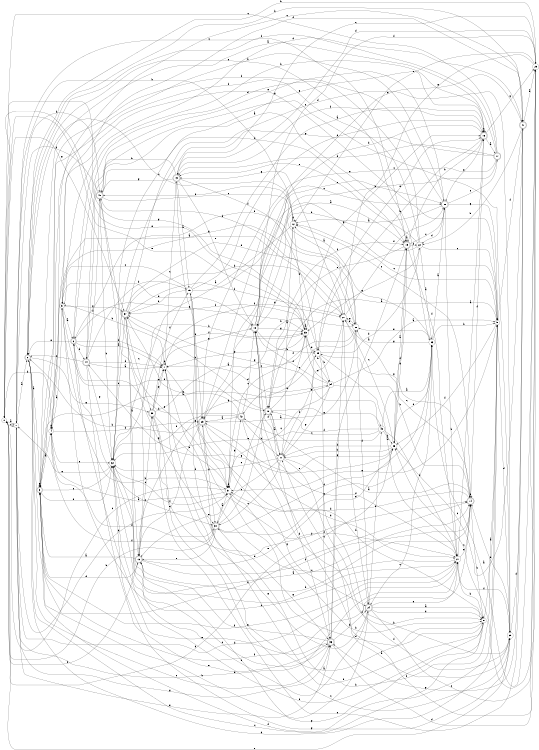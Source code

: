 digraph n37_7 {
__start0 [label="" shape="none"];

rankdir=LR;
size="8,5";

s0 [style="filled", color="black", fillcolor="white" shape="circle", label="0"];
s1 [style="filled", color="black", fillcolor="white" shape="circle", label="1"];
s2 [style="rounded,filled", color="black", fillcolor="white" shape="doublecircle", label="2"];
s3 [style="rounded,filled", color="black", fillcolor="white" shape="doublecircle", label="3"];
s4 [style="filled", color="black", fillcolor="white" shape="circle", label="4"];
s5 [style="filled", color="black", fillcolor="white" shape="circle", label="5"];
s6 [style="rounded,filled", color="black", fillcolor="white" shape="doublecircle", label="6"];
s7 [style="filled", color="black", fillcolor="white" shape="circle", label="7"];
s8 [style="filled", color="black", fillcolor="white" shape="circle", label="8"];
s9 [style="filled", color="black", fillcolor="white" shape="circle", label="9"];
s10 [style="rounded,filled", color="black", fillcolor="white" shape="doublecircle", label="10"];
s11 [style="filled", color="black", fillcolor="white" shape="circle", label="11"];
s12 [style="filled", color="black", fillcolor="white" shape="circle", label="12"];
s13 [style="rounded,filled", color="black", fillcolor="white" shape="doublecircle", label="13"];
s14 [style="rounded,filled", color="black", fillcolor="white" shape="doublecircle", label="14"];
s15 [style="filled", color="black", fillcolor="white" shape="circle", label="15"];
s16 [style="rounded,filled", color="black", fillcolor="white" shape="doublecircle", label="16"];
s17 [style="rounded,filled", color="black", fillcolor="white" shape="doublecircle", label="17"];
s18 [style="rounded,filled", color="black", fillcolor="white" shape="doublecircle", label="18"];
s19 [style="rounded,filled", color="black", fillcolor="white" shape="doublecircle", label="19"];
s20 [style="rounded,filled", color="black", fillcolor="white" shape="doublecircle", label="20"];
s21 [style="filled", color="black", fillcolor="white" shape="circle", label="21"];
s22 [style="filled", color="black", fillcolor="white" shape="circle", label="22"];
s23 [style="filled", color="black", fillcolor="white" shape="circle", label="23"];
s24 [style="rounded,filled", color="black", fillcolor="white" shape="doublecircle", label="24"];
s25 [style="filled", color="black", fillcolor="white" shape="circle", label="25"];
s26 [style="filled", color="black", fillcolor="white" shape="circle", label="26"];
s27 [style="filled", color="black", fillcolor="white" shape="circle", label="27"];
s28 [style="filled", color="black", fillcolor="white" shape="circle", label="28"];
s29 [style="rounded,filled", color="black", fillcolor="white" shape="doublecircle", label="29"];
s30 [style="rounded,filled", color="black", fillcolor="white" shape="doublecircle", label="30"];
s31 [style="filled", color="black", fillcolor="white" shape="circle", label="31"];
s32 [style="filled", color="black", fillcolor="white" shape="circle", label="32"];
s33 [style="filled", color="black", fillcolor="white" shape="circle", label="33"];
s34 [style="filled", color="black", fillcolor="white" shape="circle", label="34"];
s35 [style="filled", color="black", fillcolor="white" shape="circle", label="35"];
s36 [style="rounded,filled", color="black", fillcolor="white" shape="doublecircle", label="36"];
s37 [style="rounded,filled", color="black", fillcolor="white" shape="doublecircle", label="37"];
s38 [style="rounded,filled", color="black", fillcolor="white" shape="doublecircle", label="38"];
s39 [style="filled", color="black", fillcolor="white" shape="circle", label="39"];
s40 [style="rounded,filled", color="black", fillcolor="white" shape="doublecircle", label="40"];
s41 [style="rounded,filled", color="black", fillcolor="white" shape="doublecircle", label="41"];
s42 [style="rounded,filled", color="black", fillcolor="white" shape="doublecircle", label="42"];
s43 [style="rounded,filled", color="black", fillcolor="white" shape="doublecircle", label="43"];
s44 [style="rounded,filled", color="black", fillcolor="white" shape="doublecircle", label="44"];
s45 [style="filled", color="black", fillcolor="white" shape="circle", label="45"];
s0 -> s1 [label="a"];
s0 -> s4 [label="b"];
s0 -> s1 [label="c"];
s0 -> s26 [label="d"];
s0 -> s33 [label="e"];
s0 -> s13 [label="f"];
s0 -> s37 [label="g"];
s1 -> s2 [label="a"];
s1 -> s31 [label="b"];
s1 -> s19 [label="c"];
s1 -> s21 [label="d"];
s1 -> s36 [label="e"];
s1 -> s40 [label="f"];
s1 -> s36 [label="g"];
s2 -> s3 [label="a"];
s2 -> s41 [label="b"];
s2 -> s36 [label="c"];
s2 -> s9 [label="d"];
s2 -> s23 [label="e"];
s2 -> s14 [label="f"];
s2 -> s38 [label="g"];
s3 -> s4 [label="a"];
s3 -> s34 [label="b"];
s3 -> s32 [label="c"];
s3 -> s9 [label="d"];
s3 -> s32 [label="e"];
s3 -> s14 [label="f"];
s3 -> s3 [label="g"];
s4 -> s5 [label="a"];
s4 -> s20 [label="b"];
s4 -> s41 [label="c"];
s4 -> s29 [label="d"];
s4 -> s32 [label="e"];
s4 -> s30 [label="f"];
s4 -> s4 [label="g"];
s5 -> s6 [label="a"];
s5 -> s31 [label="b"];
s5 -> s21 [label="c"];
s5 -> s18 [label="d"];
s5 -> s10 [label="e"];
s5 -> s41 [label="f"];
s5 -> s37 [label="g"];
s6 -> s7 [label="a"];
s6 -> s16 [label="b"];
s6 -> s30 [label="c"];
s6 -> s44 [label="d"];
s6 -> s2 [label="e"];
s6 -> s7 [label="f"];
s6 -> s33 [label="g"];
s7 -> s8 [label="a"];
s7 -> s5 [label="b"];
s7 -> s43 [label="c"];
s7 -> s7 [label="d"];
s7 -> s31 [label="e"];
s7 -> s27 [label="f"];
s7 -> s18 [label="g"];
s8 -> s9 [label="a"];
s8 -> s31 [label="b"];
s8 -> s2 [label="c"];
s8 -> s31 [label="d"];
s8 -> s29 [label="e"];
s8 -> s32 [label="f"];
s8 -> s13 [label="g"];
s9 -> s10 [label="a"];
s9 -> s30 [label="b"];
s9 -> s12 [label="c"];
s9 -> s39 [label="d"];
s9 -> s31 [label="e"];
s9 -> s26 [label="f"];
s9 -> s4 [label="g"];
s10 -> s11 [label="a"];
s10 -> s37 [label="b"];
s10 -> s30 [label="c"];
s10 -> s36 [label="d"];
s10 -> s33 [label="e"];
s10 -> s19 [label="f"];
s10 -> s45 [label="g"];
s11 -> s12 [label="a"];
s11 -> s39 [label="b"];
s11 -> s30 [label="c"];
s11 -> s32 [label="d"];
s11 -> s13 [label="e"];
s11 -> s39 [label="f"];
s11 -> s27 [label="g"];
s12 -> s13 [label="a"];
s12 -> s1 [label="b"];
s12 -> s2 [label="c"];
s12 -> s12 [label="d"];
s12 -> s40 [label="e"];
s12 -> s33 [label="f"];
s12 -> s18 [label="g"];
s13 -> s3 [label="a"];
s13 -> s14 [label="b"];
s13 -> s38 [label="c"];
s13 -> s3 [label="d"];
s13 -> s26 [label="e"];
s13 -> s14 [label="f"];
s13 -> s35 [label="g"];
s14 -> s10 [label="a"];
s14 -> s8 [label="b"];
s14 -> s12 [label="c"];
s14 -> s15 [label="d"];
s14 -> s14 [label="e"];
s14 -> s16 [label="f"];
s14 -> s35 [label="g"];
s15 -> s16 [label="a"];
s15 -> s37 [label="b"];
s15 -> s5 [label="c"];
s15 -> s16 [label="d"];
s15 -> s29 [label="e"];
s15 -> s21 [label="f"];
s15 -> s9 [label="g"];
s16 -> s17 [label="a"];
s16 -> s35 [label="b"];
s16 -> s16 [label="c"];
s16 -> s18 [label="d"];
s16 -> s20 [label="e"];
s16 -> s43 [label="f"];
s16 -> s25 [label="g"];
s17 -> s3 [label="a"];
s17 -> s18 [label="b"];
s17 -> s0 [label="c"];
s17 -> s43 [label="d"];
s17 -> s29 [label="e"];
s17 -> s2 [label="f"];
s17 -> s32 [label="g"];
s18 -> s19 [label="a"];
s18 -> s35 [label="b"];
s18 -> s10 [label="c"];
s18 -> s11 [label="d"];
s18 -> s41 [label="e"];
s18 -> s25 [label="f"];
s18 -> s33 [label="g"];
s19 -> s19 [label="a"];
s19 -> s16 [label="b"];
s19 -> s20 [label="c"];
s19 -> s22 [label="d"];
s19 -> s10 [label="e"];
s19 -> s21 [label="f"];
s19 -> s26 [label="g"];
s20 -> s12 [label="a"];
s20 -> s21 [label="b"];
s20 -> s17 [label="c"];
s20 -> s22 [label="d"];
s20 -> s44 [label="e"];
s20 -> s3 [label="f"];
s20 -> s9 [label="g"];
s21 -> s16 [label="a"];
s21 -> s8 [label="b"];
s21 -> s7 [label="c"];
s21 -> s1 [label="d"];
s21 -> s14 [label="e"];
s21 -> s18 [label="f"];
s21 -> s3 [label="g"];
s22 -> s23 [label="a"];
s22 -> s29 [label="b"];
s22 -> s9 [label="c"];
s22 -> s6 [label="d"];
s22 -> s43 [label="e"];
s22 -> s3 [label="f"];
s22 -> s33 [label="g"];
s23 -> s20 [label="a"];
s23 -> s9 [label="b"];
s23 -> s24 [label="c"];
s23 -> s26 [label="d"];
s23 -> s28 [label="e"];
s23 -> s6 [label="f"];
s23 -> s28 [label="g"];
s24 -> s8 [label="a"];
s24 -> s3 [label="b"];
s24 -> s25 [label="c"];
s24 -> s8 [label="d"];
s24 -> s21 [label="e"];
s24 -> s45 [label="f"];
s24 -> s7 [label="g"];
s25 -> s23 [label="a"];
s25 -> s2 [label="b"];
s25 -> s26 [label="c"];
s25 -> s43 [label="d"];
s25 -> s12 [label="e"];
s25 -> s11 [label="f"];
s25 -> s27 [label="g"];
s26 -> s19 [label="a"];
s26 -> s11 [label="b"];
s26 -> s27 [label="c"];
s26 -> s19 [label="d"];
s26 -> s29 [label="e"];
s26 -> s11 [label="f"];
s26 -> s44 [label="g"];
s27 -> s3 [label="a"];
s27 -> s28 [label="b"];
s27 -> s14 [label="c"];
s27 -> s40 [label="d"];
s27 -> s24 [label="e"];
s27 -> s20 [label="f"];
s27 -> s43 [label="g"];
s28 -> s12 [label="a"];
s28 -> s29 [label="b"];
s28 -> s42 [label="c"];
s28 -> s24 [label="d"];
s28 -> s27 [label="e"];
s28 -> s31 [label="f"];
s28 -> s5 [label="g"];
s29 -> s28 [label="a"];
s29 -> s2 [label="b"];
s29 -> s20 [label="c"];
s29 -> s21 [label="d"];
s29 -> s13 [label="e"];
s29 -> s30 [label="f"];
s29 -> s24 [label="g"];
s30 -> s31 [label="a"];
s30 -> s0 [label="b"];
s30 -> s10 [label="c"];
s30 -> s23 [label="d"];
s30 -> s13 [label="e"];
s30 -> s4 [label="f"];
s30 -> s23 [label="g"];
s31 -> s4 [label="a"];
s31 -> s8 [label="b"];
s31 -> s0 [label="c"];
s31 -> s31 [label="d"];
s31 -> s20 [label="e"];
s31 -> s32 [label="f"];
s31 -> s42 [label="g"];
s32 -> s14 [label="a"];
s32 -> s33 [label="b"];
s32 -> s37 [label="c"];
s32 -> s24 [label="d"];
s32 -> s1 [label="e"];
s32 -> s33 [label="f"];
s32 -> s16 [label="g"];
s33 -> s33 [label="a"];
s33 -> s34 [label="b"];
s33 -> s16 [label="c"];
s33 -> s35 [label="d"];
s33 -> s0 [label="e"];
s33 -> s37 [label="f"];
s33 -> s7 [label="g"];
s34 -> s9 [label="a"];
s34 -> s14 [label="b"];
s34 -> s31 [label="c"];
s34 -> s7 [label="d"];
s34 -> s33 [label="e"];
s34 -> s18 [label="f"];
s34 -> s11 [label="g"];
s35 -> s21 [label="a"];
s35 -> s34 [label="b"];
s35 -> s36 [label="c"];
s35 -> s22 [label="d"];
s35 -> s16 [label="e"];
s35 -> s11 [label="f"];
s35 -> s0 [label="g"];
s36 -> s19 [label="a"];
s36 -> s24 [label="b"];
s36 -> s32 [label="c"];
s36 -> s25 [label="d"];
s36 -> s6 [label="e"];
s36 -> s13 [label="f"];
s36 -> s27 [label="g"];
s37 -> s13 [label="a"];
s37 -> s27 [label="b"];
s37 -> s38 [label="c"];
s37 -> s39 [label="d"];
s37 -> s28 [label="e"];
s37 -> s27 [label="f"];
s37 -> s21 [label="g"];
s38 -> s33 [label="a"];
s38 -> s31 [label="b"];
s38 -> s39 [label="c"];
s38 -> s14 [label="d"];
s38 -> s7 [label="e"];
s38 -> s15 [label="f"];
s38 -> s7 [label="g"];
s39 -> s18 [label="a"];
s39 -> s14 [label="b"];
s39 -> s40 [label="c"];
s39 -> s41 [label="d"];
s39 -> s0 [label="e"];
s39 -> s21 [label="f"];
s39 -> s32 [label="g"];
s40 -> s19 [label="a"];
s40 -> s32 [label="b"];
s40 -> s28 [label="c"];
s40 -> s19 [label="d"];
s40 -> s31 [label="e"];
s40 -> s1 [label="f"];
s40 -> s30 [label="g"];
s41 -> s25 [label="a"];
s41 -> s22 [label="b"];
s41 -> s26 [label="c"];
s41 -> s5 [label="d"];
s41 -> s38 [label="e"];
s41 -> s9 [label="f"];
s41 -> s36 [label="g"];
s42 -> s29 [label="a"];
s42 -> s11 [label="b"];
s42 -> s18 [label="c"];
s42 -> s6 [label="d"];
s42 -> s32 [label="e"];
s42 -> s8 [label="f"];
s42 -> s37 [label="g"];
s43 -> s15 [label="a"];
s43 -> s44 [label="b"];
s43 -> s25 [label="c"];
s43 -> s36 [label="d"];
s43 -> s18 [label="e"];
s43 -> s35 [label="f"];
s43 -> s40 [label="g"];
s44 -> s7 [label="a"];
s44 -> s15 [label="b"];
s44 -> s2 [label="c"];
s44 -> s7 [label="d"];
s44 -> s36 [label="e"];
s44 -> s40 [label="f"];
s44 -> s32 [label="g"];
s45 -> s23 [label="a"];
s45 -> s26 [label="b"];
s45 -> s42 [label="c"];
s45 -> s21 [label="d"];
s45 -> s32 [label="e"];
s45 -> s10 [label="f"];
s45 -> s37 [label="g"];

}